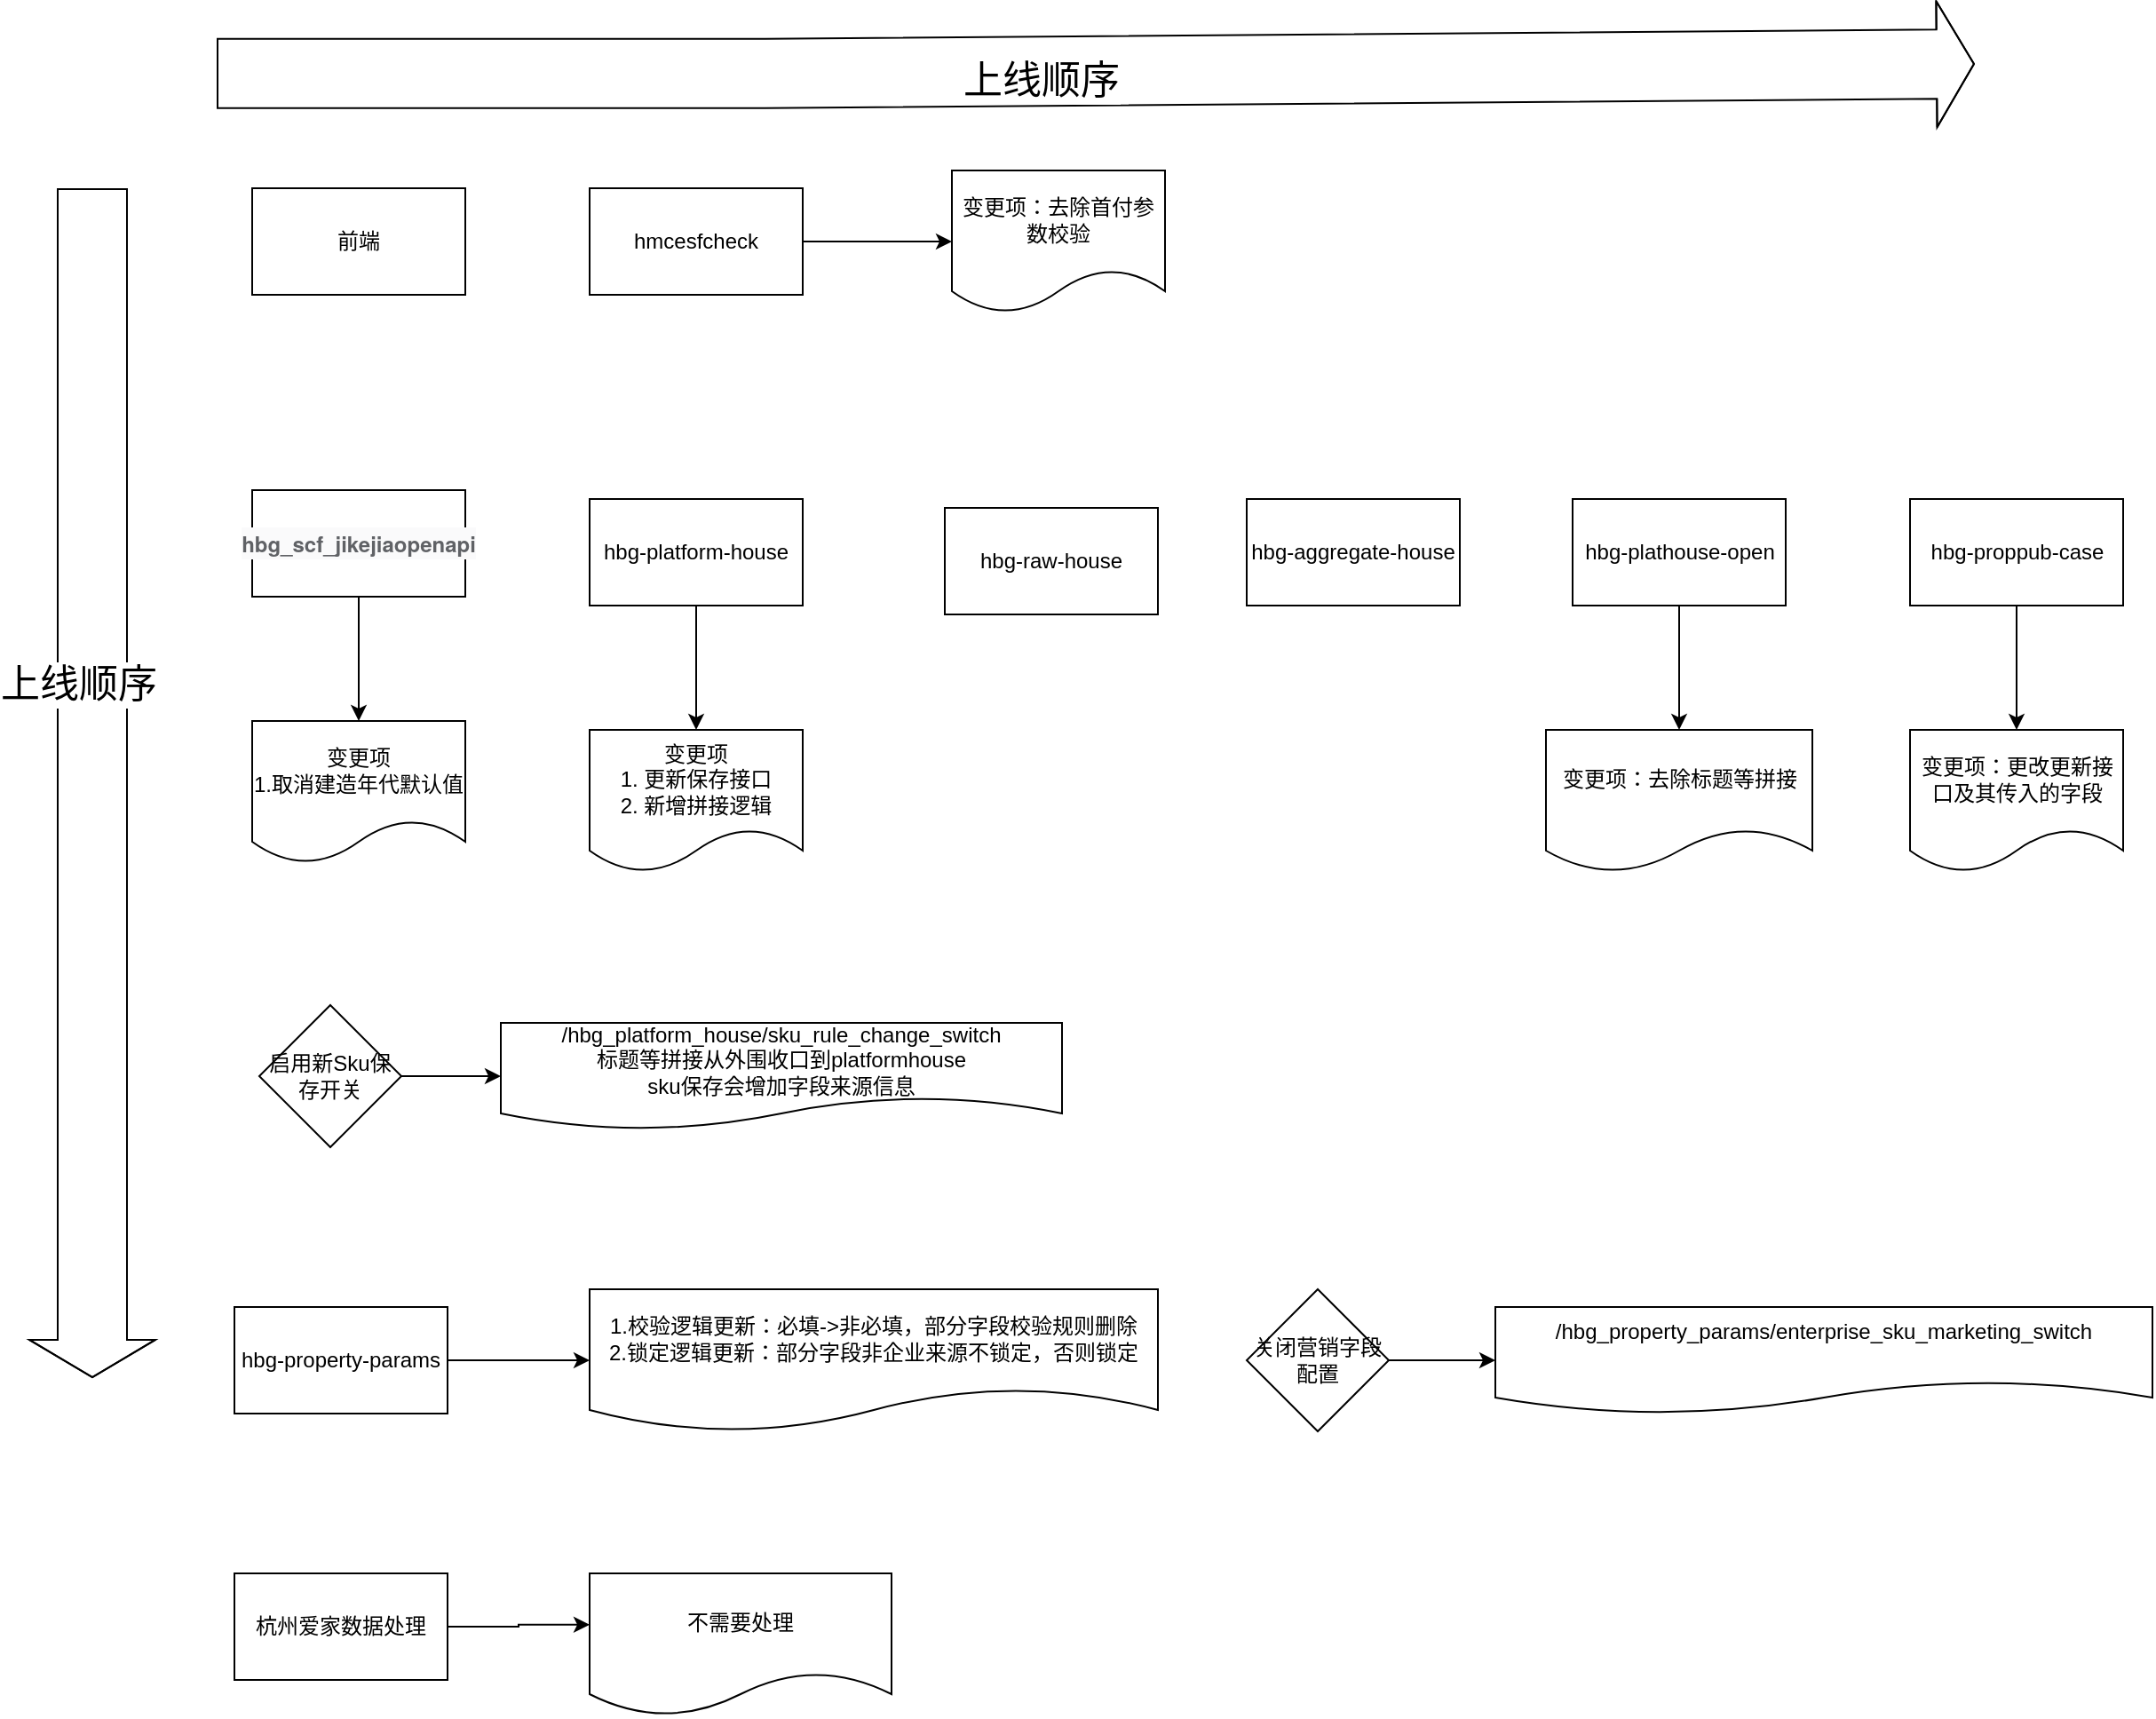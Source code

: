 <mxfile version="20.7.4" type="github">
  <diagram id="y_53rAG5DGesoi1Buwiy" name="Page-1">
    <mxGraphModel dx="2020" dy="1948" grid="1" gridSize="10" guides="1" tooltips="1" connect="1" arrows="1" fold="1" page="1" pageScale="1" pageWidth="827" pageHeight="1169" math="0" shadow="0">
      <root>
        <mxCell id="0" />
        <mxCell id="1" parent="0" />
        <mxCell id="_C74lV_GxV1o3IRPBV0W-9" value="" style="edgeStyle=orthogonalEdgeStyle;rounded=0;orthogonalLoop=1;jettySize=auto;html=1;" edge="1" parent="1" source="_C74lV_GxV1o3IRPBV0W-1" target="_C74lV_GxV1o3IRPBV0W-8">
          <mxGeometry relative="1" as="geometry" />
        </mxCell>
        <mxCell id="_C74lV_GxV1o3IRPBV0W-1" value="hmcesfcheck" style="rounded=0;whiteSpace=wrap;html=1;" vertex="1" parent="1">
          <mxGeometry x="320" y="100" width="120" height="60" as="geometry" />
        </mxCell>
        <mxCell id="_C74lV_GxV1o3IRPBV0W-2" value="hbg-aggregate-house" style="rounded=0;whiteSpace=wrap;html=1;" vertex="1" parent="1">
          <mxGeometry x="690" y="275" width="120" height="60" as="geometry" />
        </mxCell>
        <mxCell id="_C74lV_GxV1o3IRPBV0W-44" value="" style="edgeStyle=orthogonalEdgeStyle;rounded=0;orthogonalLoop=1;jettySize=auto;html=1;strokeColor=default;strokeWidth=1;fontSize=12;" edge="1" parent="1" source="_C74lV_GxV1o3IRPBV0W-3" target="_C74lV_GxV1o3IRPBV0W-43">
          <mxGeometry relative="1" as="geometry" />
        </mxCell>
        <mxCell id="_C74lV_GxV1o3IRPBV0W-3" value="hbg-platform-house" style="rounded=0;whiteSpace=wrap;html=1;" vertex="1" parent="1">
          <mxGeometry x="320" y="275" width="120" height="60" as="geometry" />
        </mxCell>
        <mxCell id="_C74lV_GxV1o3IRPBV0W-39" value="" style="edgeStyle=orthogonalEdgeStyle;rounded=0;orthogonalLoop=1;jettySize=auto;html=1;strokeColor=default;strokeWidth=1;fontSize=12;" edge="1" parent="1" source="_C74lV_GxV1o3IRPBV0W-4" target="_C74lV_GxV1o3IRPBV0W-38">
          <mxGeometry relative="1" as="geometry" />
        </mxCell>
        <mxCell id="_C74lV_GxV1o3IRPBV0W-4" value="hbg-plathouse-open" style="rounded=0;whiteSpace=wrap;html=1;" vertex="1" parent="1">
          <mxGeometry x="873.5" y="275" width="120" height="60" as="geometry" />
        </mxCell>
        <mxCell id="_C74lV_GxV1o3IRPBV0W-12" value="" style="edgeStyle=orthogonalEdgeStyle;rounded=0;orthogonalLoop=1;jettySize=auto;html=1;" edge="1" parent="1" source="_C74lV_GxV1o3IRPBV0W-5" target="_C74lV_GxV1o3IRPBV0W-11">
          <mxGeometry relative="1" as="geometry" />
        </mxCell>
        <mxCell id="_C74lV_GxV1o3IRPBV0W-5" value="hbg-property-params" style="rounded=0;whiteSpace=wrap;html=1;" vertex="1" parent="1">
          <mxGeometry x="120" y="730" width="120" height="60" as="geometry" />
        </mxCell>
        <mxCell id="_C74lV_GxV1o3IRPBV0W-41" value="" style="edgeStyle=orthogonalEdgeStyle;rounded=0;orthogonalLoop=1;jettySize=auto;html=1;strokeColor=default;strokeWidth=1;fontSize=12;" edge="1" parent="1" source="_C74lV_GxV1o3IRPBV0W-6" target="_C74lV_GxV1o3IRPBV0W-40">
          <mxGeometry relative="1" as="geometry" />
        </mxCell>
        <mxCell id="_C74lV_GxV1o3IRPBV0W-6" value="hbg-proppub-case" style="rounded=0;whiteSpace=wrap;html=1;" vertex="1" parent="1">
          <mxGeometry x="1063.5" y="275" width="120" height="60" as="geometry" />
        </mxCell>
        <mxCell id="_C74lV_GxV1o3IRPBV0W-7" value="hbg-raw-house" style="rounded=0;whiteSpace=wrap;html=1;" vertex="1" parent="1">
          <mxGeometry x="520" y="280" width="120" height="60" as="geometry" />
        </mxCell>
        <mxCell id="_C74lV_GxV1o3IRPBV0W-8" value="变更项：去除首付参数校验" style="shape=document;whiteSpace=wrap;html=1;boundedLbl=1;rounded=0;" vertex="1" parent="1">
          <mxGeometry x="524" y="90" width="120" height="80" as="geometry" />
        </mxCell>
        <mxCell id="_C74lV_GxV1o3IRPBV0W-20" value="" style="edgeStyle=orthogonalEdgeStyle;rounded=0;orthogonalLoop=1;jettySize=auto;html=1;strokeColor=default;strokeWidth=1;fontSize=12;" edge="1" parent="1" source="_C74lV_GxV1o3IRPBV0W-10" target="_C74lV_GxV1o3IRPBV0W-19">
          <mxGeometry relative="1" as="geometry" />
        </mxCell>
        <mxCell id="_C74lV_GxV1o3IRPBV0W-10" value="启用新Sku保存开关" style="rhombus;whiteSpace=wrap;html=1;" vertex="1" parent="1">
          <mxGeometry x="134" y="560" width="80" height="80" as="geometry" />
        </mxCell>
        <mxCell id="_C74lV_GxV1o3IRPBV0W-11" value="1.校验逻辑更新：必填-&amp;gt;非必填，部分字段校验规则删除&lt;br&gt;2.锁定逻辑更新：部分字段非企业来源不锁定，否则锁定" style="shape=document;whiteSpace=wrap;html=1;boundedLbl=1;rounded=0;" vertex="1" parent="1">
          <mxGeometry x="320" y="720" width="320" height="80" as="geometry" />
        </mxCell>
        <mxCell id="_C74lV_GxV1o3IRPBV0W-13" value="" style="shape=flexArrow;endArrow=classic;html=1;rounded=0;width=39;endSize=6.67;endWidth=31;strokeWidth=1;fontSize=22;verticalAlign=bottom;strokeColor=default;" edge="1" parent="1">
          <mxGeometry width="50" height="50" relative="1" as="geometry">
            <mxPoint x="40" y="100" as="sourcePoint" />
            <mxPoint x="40" y="770" as="targetPoint" />
            <Array as="points">
              <mxPoint x="40" y="360" />
            </Array>
          </mxGeometry>
        </mxCell>
        <mxCell id="_C74lV_GxV1o3IRPBV0W-15" value="上线顺序" style="edgeLabel;html=1;align=center;verticalAlign=top;resizable=0;points=[];fontSize=22;" vertex="1" connectable="0" parent="_C74lV_GxV1o3IRPBV0W-13">
          <mxGeometry x="-0.225" y="-8" relative="1" as="geometry">
            <mxPoint as="offset" />
          </mxGeometry>
        </mxCell>
        <mxCell id="_C74lV_GxV1o3IRPBV0W-18" value="" style="edgeStyle=orthogonalEdgeStyle;rounded=0;orthogonalLoop=1;jettySize=auto;html=1;strokeColor=default;strokeWidth=1;fontSize=12;" edge="1" parent="1" source="_C74lV_GxV1o3IRPBV0W-16" target="_C74lV_GxV1o3IRPBV0W-17">
          <mxGeometry relative="1" as="geometry" />
        </mxCell>
        <mxCell id="_C74lV_GxV1o3IRPBV0W-16" value="关闭营销字段配置" style="rhombus;whiteSpace=wrap;html=1;fontSize=12;" vertex="1" parent="1">
          <mxGeometry x="690" y="720" width="80" height="80" as="geometry" />
        </mxCell>
        <mxCell id="_C74lV_GxV1o3IRPBV0W-17" value="&lt;div&gt;/hbg_property_params/enterprise_sku_marketing_switch&lt;/div&gt;&lt;div&gt;&lt;br&gt;&lt;/div&gt;" style="shape=document;whiteSpace=wrap;html=1;boundedLbl=1;" vertex="1" parent="1">
          <mxGeometry x="830" y="730" width="370" height="60" as="geometry" />
        </mxCell>
        <mxCell id="_C74lV_GxV1o3IRPBV0W-19" value="&lt;div&gt;/hbg_platform_house/sku_rule_change_switch&lt;/div&gt;&lt;div&gt;标题等拼接从外围收口到platformhouse&lt;br&gt;sku保存会增加字段来源信息&lt;/div&gt;" style="shape=document;whiteSpace=wrap;html=1;boundedLbl=1;" vertex="1" parent="1">
          <mxGeometry x="270" y="570" width="316" height="60" as="geometry" />
        </mxCell>
        <mxCell id="_C74lV_GxV1o3IRPBV0W-21" value="前端" style="rounded=0;whiteSpace=wrap;html=1;fontSize=12;" vertex="1" parent="1">
          <mxGeometry x="130" y="100" width="120" height="60" as="geometry" />
        </mxCell>
        <mxCell id="_C74lV_GxV1o3IRPBV0W-45" style="edgeStyle=orthogonalEdgeStyle;rounded=0;orthogonalLoop=1;jettySize=auto;html=1;strokeColor=default;strokeWidth=1;fontSize=12;entryX=0;entryY=0.361;entryDx=0;entryDy=0;entryPerimeter=0;" edge="1" parent="1" source="_C74lV_GxV1o3IRPBV0W-22" target="_C74lV_GxV1o3IRPBV0W-23">
          <mxGeometry relative="1" as="geometry">
            <mxPoint x="360" y="910" as="targetPoint" />
          </mxGeometry>
        </mxCell>
        <mxCell id="_C74lV_GxV1o3IRPBV0W-22" value="杭州爱家数据处理" style="rounded=0;whiteSpace=wrap;html=1;fontSize=12;" vertex="1" parent="1">
          <mxGeometry x="120" y="880" width="120" height="60" as="geometry" />
        </mxCell>
        <mxCell id="_C74lV_GxV1o3IRPBV0W-23" value="不需要处理" style="shape=document;whiteSpace=wrap;html=1;boundedLbl=1;rounded=0;" vertex="1" parent="1">
          <mxGeometry x="320" y="880" width="170" height="80" as="geometry" />
        </mxCell>
        <mxCell id="_C74lV_GxV1o3IRPBV0W-34" value="" style="shape=flexArrow;endArrow=classic;html=1;rounded=0;width=39;endSize=6.67;endWidth=31;strokeWidth=1;fontSize=22;verticalAlign=bottom;strokeColor=default;" edge="1" parent="1">
          <mxGeometry width="50" height="50" relative="1" as="geometry">
            <mxPoint x="110" y="35.41" as="sourcePoint" />
            <mxPoint x="1100" y="30" as="targetPoint" />
            <Array as="points">
              <mxPoint x="418.75" y="35.41" />
            </Array>
          </mxGeometry>
        </mxCell>
        <mxCell id="_C74lV_GxV1o3IRPBV0W-35" value="上线顺序" style="edgeLabel;html=1;align=center;verticalAlign=top;resizable=0;points=[];fontSize=22;" vertex="1" connectable="0" parent="_C74lV_GxV1o3IRPBV0W-34">
          <mxGeometry x="-0.225" y="-8" relative="1" as="geometry">
            <mxPoint x="80" y="-23" as="offset" />
          </mxGeometry>
        </mxCell>
        <mxCell id="_C74lV_GxV1o3IRPBV0W-38" value="变更项：去除标题等拼接" style="shape=document;whiteSpace=wrap;html=1;boundedLbl=1;rounded=0;" vertex="1" parent="1">
          <mxGeometry x="858.5" y="405" width="150" height="80" as="geometry" />
        </mxCell>
        <mxCell id="_C74lV_GxV1o3IRPBV0W-40" value="变更项：更改更新接口及其传入的字段" style="shape=document;whiteSpace=wrap;html=1;boundedLbl=1;rounded=0;" vertex="1" parent="1">
          <mxGeometry x="1063.5" y="405" width="120" height="80" as="geometry" />
        </mxCell>
        <mxCell id="_C74lV_GxV1o3IRPBV0W-43" value="变更项&lt;br&gt;1. 更新保存接口&lt;br&gt;2. 新增拼接逻辑" style="shape=document;whiteSpace=wrap;html=1;boundedLbl=1;rounded=0;" vertex="1" parent="1">
          <mxGeometry x="320" y="405" width="120" height="80" as="geometry" />
        </mxCell>
        <mxCell id="_C74lV_GxV1o3IRPBV0W-48" value="" style="edgeStyle=orthogonalEdgeStyle;rounded=0;orthogonalLoop=1;jettySize=auto;html=1;strokeColor=default;strokeWidth=1;fontSize=12;" edge="1" parent="1" source="_C74lV_GxV1o3IRPBV0W-46" target="_C74lV_GxV1o3IRPBV0W-47">
          <mxGeometry relative="1" as="geometry" />
        </mxCell>
        <mxCell id="_C74lV_GxV1o3IRPBV0W-46" value="&lt;span style=&quot;color: rgb(96, 98, 102); font-family: &amp;quot;Helvetica Neue&amp;quot;, Helvetica, &amp;quot;PingFang SC&amp;quot;, &amp;quot;Hiragino Sans GB&amp;quot;, &amp;quot;Microsoft YaHei&amp;quot;, 微软雅黑, Arial, sans-serif, don58; font-weight: 700; text-align: left; background-color: rgb(250, 250, 251);&quot;&gt;hbg_scf_jikejiaopenapi&lt;/span&gt;" style="rounded=0;whiteSpace=wrap;html=1;" vertex="1" parent="1">
          <mxGeometry x="130" y="270" width="120" height="60" as="geometry" />
        </mxCell>
        <mxCell id="_C74lV_GxV1o3IRPBV0W-47" value="变更项&lt;br&gt;1.取消建造年代默认值" style="shape=document;whiteSpace=wrap;html=1;boundedLbl=1;rounded=0;" vertex="1" parent="1">
          <mxGeometry x="130" y="400" width="120" height="80" as="geometry" />
        </mxCell>
      </root>
    </mxGraphModel>
  </diagram>
</mxfile>
